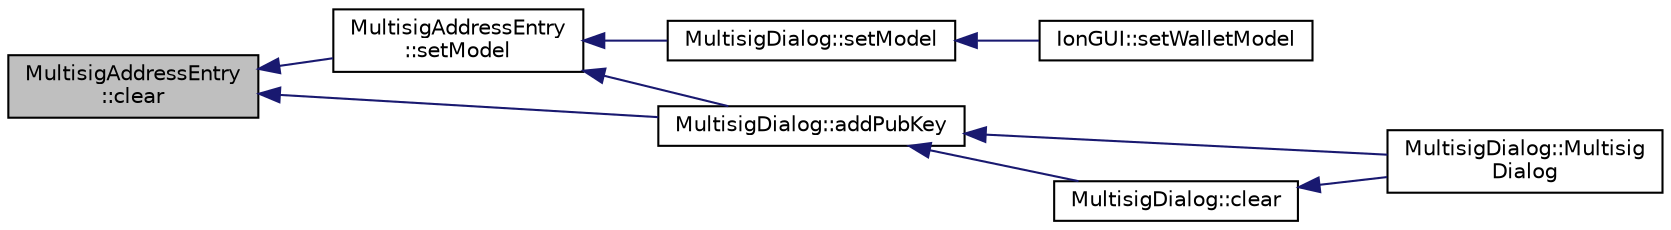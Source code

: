 digraph "MultisigAddressEntry::clear"
{
  edge [fontname="Helvetica",fontsize="10",labelfontname="Helvetica",labelfontsize="10"];
  node [fontname="Helvetica",fontsize="10",shape=record];
  rankdir="LR";
  Node7 [label="MultisigAddressEntry\l::clear",height=0.2,width=0.4,color="black", fillcolor="grey75", style="filled", fontcolor="black"];
  Node7 -> Node8 [dir="back",color="midnightblue",fontsize="10",style="solid",fontname="Helvetica"];
  Node8 [label="MultisigAddressEntry\l::setModel",height=0.2,width=0.4,color="black", fillcolor="white", style="filled",URL="$da/d39/class_multisig_address_entry.html#ab1d0ae8a8d3f9d1678ae621f9ccbeb6c"];
  Node8 -> Node9 [dir="back",color="midnightblue",fontsize="10",style="solid",fontname="Helvetica"];
  Node9 [label="MultisigDialog::setModel",height=0.2,width=0.4,color="black", fillcolor="white", style="filled",URL="$d4/df4/class_multisig_dialog.html#ae2709a2ffd629acafa4c90811402c64a"];
  Node9 -> Node10 [dir="back",color="midnightblue",fontsize="10",style="solid",fontname="Helvetica"];
  Node10 [label="IonGUI::setWalletModel",height=0.2,width=0.4,color="black", fillcolor="white", style="filled",URL="$dc/d0b/class_ion_g_u_i.html#a37f87db65498b036d387c705a749c45d",tooltip="Set the wallet model. "];
  Node8 -> Node11 [dir="back",color="midnightblue",fontsize="10",style="solid",fontname="Helvetica"];
  Node11 [label="MultisigDialog::addPubKey",height=0.2,width=0.4,color="black", fillcolor="white", style="filled",URL="$d4/df4/class_multisig_dialog.html#ae4d7f4bf85dd1dfc110f52c75522b288"];
  Node11 -> Node12 [dir="back",color="midnightblue",fontsize="10",style="solid",fontname="Helvetica"];
  Node12 [label="MultisigDialog::Multisig\lDialog",height=0.2,width=0.4,color="black", fillcolor="white", style="filled",URL="$d4/df4/class_multisig_dialog.html#af8ff2a9f6dc05a9468d955cb428c6474"];
  Node11 -> Node13 [dir="back",color="midnightblue",fontsize="10",style="solid",fontname="Helvetica"];
  Node13 [label="MultisigDialog::clear",height=0.2,width=0.4,color="black", fillcolor="white", style="filled",URL="$d4/df4/class_multisig_dialog.html#a3dcb9ec5716e12e4c018a67e789eb8c1"];
  Node13 -> Node12 [dir="back",color="midnightblue",fontsize="10",style="solid",fontname="Helvetica"];
  Node7 -> Node11 [dir="back",color="midnightblue",fontsize="10",style="solid",fontname="Helvetica"];
}
